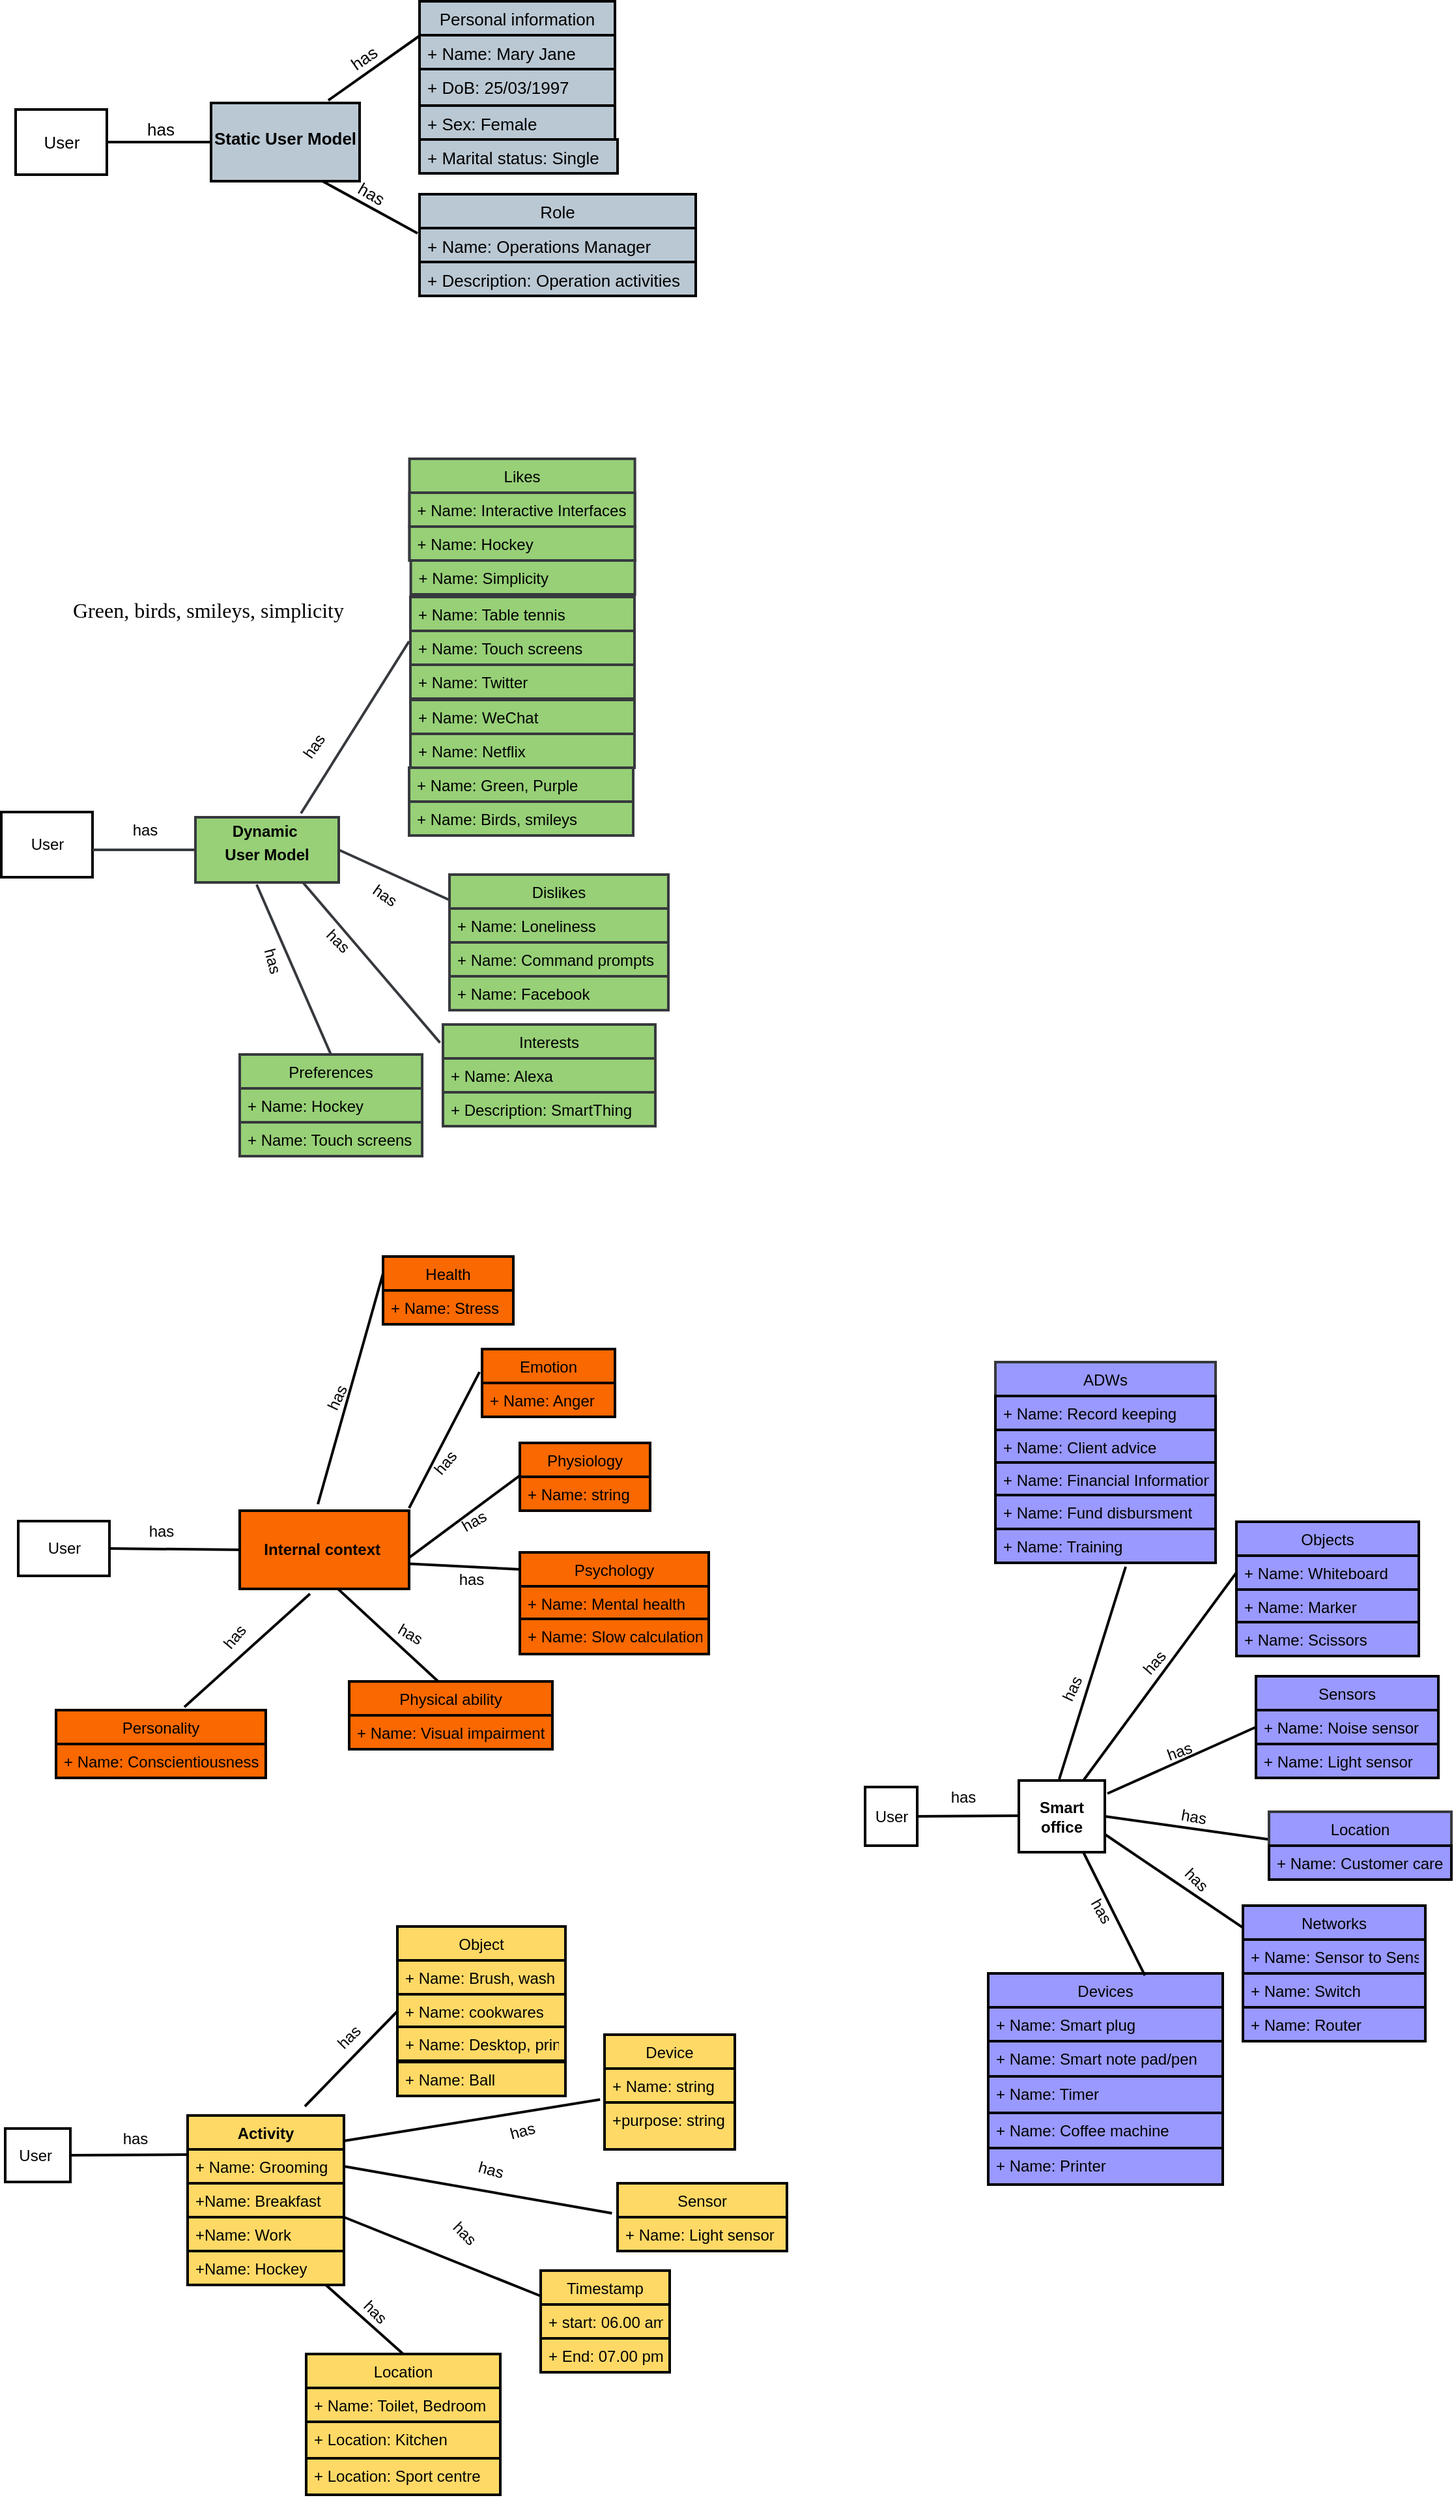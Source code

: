 <mxfile version="20.5.3" type="github">
  <diagram id="Bp2Dv1LTaWJT7jzbfcM8" name="Page-1">
    <mxGraphModel dx="1422" dy="1513" grid="1" gridSize="10" guides="1" tooltips="1" connect="1" arrows="1" fold="1" page="1" pageScale="1" pageWidth="827" pageHeight="1169" math="0" shadow="0">
      <root>
        <mxCell id="0" />
        <mxCell id="1" parent="0" />
        <mxCell id="ATSnxGeb57XHxsGHP6tk-2" value="Personal information" style="swimlane;fontStyle=0;childLayout=stackLayout;horizontal=1;startSize=26;fillColor=#BAC8D3;horizontalStack=0;resizeParent=1;resizeParentMax=0;resizeLast=0;collapsible=1;marginBottom=0;strokeColor=#000000;strokeWidth=2;fontSize=13;" vertex="1" parent="1">
          <mxGeometry x="-442" y="-181" width="150" height="106" as="geometry" />
        </mxCell>
        <mxCell id="ATSnxGeb57XHxsGHP6tk-3" value="+ Name: Mary Jane" style="text;strokeColor=#000000;fillColor=#bac8d3;align=left;verticalAlign=top;spacingLeft=4;spacingRight=4;overflow=hidden;rotatable=0;points=[[0,0.5],[1,0.5]];portConstraint=eastwest;strokeWidth=2;fontSize=13;" vertex="1" parent="ATSnxGeb57XHxsGHP6tk-2">
          <mxGeometry y="26" width="150" height="26" as="geometry" />
        </mxCell>
        <mxCell id="ATSnxGeb57XHxsGHP6tk-4" value="+ DoB: 25/03/1997" style="text;strokeColor=#000000;fillColor=#bac8d3;align=left;verticalAlign=top;spacingLeft=4;spacingRight=4;overflow=hidden;rotatable=0;points=[[0,0.5],[1,0.5]];portConstraint=eastwest;strokeWidth=2;fontSize=13;" vertex="1" parent="ATSnxGeb57XHxsGHP6tk-2">
          <mxGeometry y="52" width="150" height="28" as="geometry" />
        </mxCell>
        <mxCell id="ATSnxGeb57XHxsGHP6tk-5" value="+ Sex: Female" style="text;strokeColor=#000000;fillColor=#bac8d3;align=left;verticalAlign=top;spacingLeft=4;spacingRight=4;overflow=hidden;rotatable=0;points=[[0,0.5],[1,0.5]];portConstraint=eastwest;strokeWidth=2;fontSize=13;" vertex="1" parent="ATSnxGeb57XHxsGHP6tk-2">
          <mxGeometry y="80" width="150" height="26" as="geometry" />
        </mxCell>
        <mxCell id="ATSnxGeb57XHxsGHP6tk-6" value="Role" style="swimlane;fontStyle=0;childLayout=stackLayout;horizontal=1;startSize=26;fillColor=#bac8d3;horizontalStack=0;resizeParent=1;resizeParentMax=0;resizeLast=0;collapsible=1;marginBottom=0;strokeColor=#000000;strokeWidth=2;fontSize=13;" vertex="1" parent="1">
          <mxGeometry x="-442" y="-33" width="212" height="78" as="geometry" />
        </mxCell>
        <mxCell id="ATSnxGeb57XHxsGHP6tk-7" value="+ Name: Operations Manager" style="text;strokeColor=#000000;fillColor=#bac8d3;align=left;verticalAlign=top;spacingLeft=4;spacingRight=4;overflow=hidden;rotatable=0;points=[[0,0.5],[1,0.5]];portConstraint=eastwest;strokeWidth=2;fontSize=13;" vertex="1" parent="ATSnxGeb57XHxsGHP6tk-6">
          <mxGeometry y="26" width="212" height="26" as="geometry" />
        </mxCell>
        <mxCell id="ATSnxGeb57XHxsGHP6tk-8" value="+ Description: Operation activities" style="text;strokeColor=#000000;fillColor=#bac8d3;align=left;verticalAlign=top;spacingLeft=4;spacingRight=4;overflow=hidden;rotatable=0;points=[[0,0.5],[1,0.5]];portConstraint=eastwest;strokeWidth=2;fontSize=13;" vertex="1" parent="ATSnxGeb57XHxsGHP6tk-6">
          <mxGeometry y="52" width="212" height="26" as="geometry" />
        </mxCell>
        <mxCell id="ATSnxGeb57XHxsGHP6tk-9" value="" style="endArrow=none;html=1;rounded=0;fillColor=#bac8d3;strokeColor=#000000;strokeWidth=2;entryX=0;entryY=0.25;entryDx=0;entryDy=0;fontSize=13;" edge="1" parent="1" target="ATSnxGeb57XHxsGHP6tk-2">
          <mxGeometry width="50" height="50" relative="1" as="geometry">
            <mxPoint x="-512" y="-105" as="sourcePoint" />
            <mxPoint x="-282" y="-223" as="targetPoint" />
          </mxGeometry>
        </mxCell>
        <mxCell id="ATSnxGeb57XHxsGHP6tk-10" value="" style="endArrow=none;html=1;rounded=0;exitX=0.75;exitY=1;exitDx=0;exitDy=0;entryX=-0.007;entryY=0.154;entryDx=0;entryDy=0;entryPerimeter=0;fillColor=#bac8d3;strokeColor=#000000;strokeWidth=2;fontSize=13;" edge="1" parent="1" source="ATSnxGeb57XHxsGHP6tk-13" target="ATSnxGeb57XHxsGHP6tk-7">
          <mxGeometry width="50" height="50" relative="1" as="geometry">
            <mxPoint x="-397" y="-83" as="sourcePoint" />
            <mxPoint x="-282" y="-23" as="targetPoint" />
          </mxGeometry>
        </mxCell>
        <mxCell id="ATSnxGeb57XHxsGHP6tk-11" value="has" style="text;html=1;align=center;verticalAlign=middle;resizable=0;points=[];autosize=1;rotation=30;strokeWidth=0;strokeColor=none;fontSize=13;" vertex="1" parent="1">
          <mxGeometry x="-495" y="-44" width="31" height="20" as="geometry" />
        </mxCell>
        <mxCell id="ATSnxGeb57XHxsGHP6tk-12" value="User" style="html=1;strokeWidth=2;strokeColor=#000000;fontSize=13;" vertex="1" parent="1">
          <mxGeometry x="-752" y="-98" width="70" height="50" as="geometry" />
        </mxCell>
        <mxCell id="ATSnxGeb57XHxsGHP6tk-13" value="&lt;p style=&quot;margin: 4px 0px 0px; text-align: center; font-size: 13px;&quot;&gt;&lt;br style=&quot;font-size: 13px;&quot;&gt;&lt;b style=&quot;font-size: 13px;&quot;&gt;Static User Model&lt;/b&gt;&lt;/p&gt;" style="verticalAlign=top;align=left;overflow=fill;fontSize=13;fontFamily=Helvetica;html=1;strokeColor=#000000;strokeWidth=2;fillColor=#bac8d3;" vertex="1" parent="1">
          <mxGeometry x="-602" y="-103" width="114" height="60" as="geometry" />
        </mxCell>
        <mxCell id="ATSnxGeb57XHxsGHP6tk-14" value="" style="endArrow=none;html=1;rounded=0;strokeWidth=2;entryX=0;entryY=0.5;entryDx=0;entryDy=0;strokeColor=#000000;fontSize=13;" edge="1" parent="1" target="ATSnxGeb57XHxsGHP6tk-13">
          <mxGeometry width="50" height="50" relative="1" as="geometry">
            <mxPoint x="-682" y="-73" as="sourcePoint" />
            <mxPoint x="-532" y="-123" as="targetPoint" />
          </mxGeometry>
        </mxCell>
        <mxCell id="ATSnxGeb57XHxsGHP6tk-15" value="has" style="text;html=1;align=center;verticalAlign=middle;resizable=0;points=[];autosize=1;rotation=-35;strokeWidth=0;strokeColor=none;fontSize=13;" vertex="1" parent="1">
          <mxGeometry x="-501" y="-147" width="31" height="20" as="geometry" />
        </mxCell>
        <mxCell id="ATSnxGeb57XHxsGHP6tk-16" value="has" style="text;html=1;align=center;verticalAlign=middle;resizable=0;points=[];autosize=1;strokeColor=none;fillColor=none;fontSize=13;" vertex="1" parent="1">
          <mxGeometry x="-657" y="-93" width="31" height="20" as="geometry" />
        </mxCell>
        <mxCell id="ATSnxGeb57XHxsGHP6tk-17" value="+ Marital status: Single" style="text;strokeColor=#000000;fillColor=#bac8d3;align=left;verticalAlign=top;spacingLeft=4;spacingRight=4;overflow=hidden;rotatable=0;points=[[0,0.5],[1,0.5]];portConstraint=eastwest;strokeWidth=2;fontSize=13;" vertex="1" parent="1">
          <mxGeometry x="-442" y="-75" width="152" height="26" as="geometry" />
        </mxCell>
        <mxCell id="ATSnxGeb57XHxsGHP6tk-18" value="User" style="html=1;strokeWidth=2;" vertex="1" parent="1">
          <mxGeometry x="-763" y="441" width="70" height="50" as="geometry" />
        </mxCell>
        <mxCell id="ATSnxGeb57XHxsGHP6tk-19" value="&lt;p style=&quot;margin: 0px ; margin-top: 4px ; text-align: center&quot;&gt;&lt;b&gt;Dynamic&amp;nbsp;&lt;/b&gt;&lt;/p&gt;&lt;p style=&quot;margin: 0px ; margin-top: 4px ; text-align: center&quot;&gt;&lt;b&gt;User Model&lt;/b&gt;&lt;/p&gt;" style="verticalAlign=top;align=left;overflow=fill;fontSize=12;fontFamily=Helvetica;html=1;strokeColor=#36393d;strokeWidth=2;fillColor=#97D077;" vertex="1" parent="1">
          <mxGeometry x="-614" y="445" width="110" height="50" as="geometry" />
        </mxCell>
        <mxCell id="ATSnxGeb57XHxsGHP6tk-20" value="" style="endArrow=none;html=1;rounded=0;strokeWidth=2;entryX=0;entryY=0.5;entryDx=0;entryDy=0;fillColor=#cdeb8b;strokeColor=#36393d;" edge="1" parent="1" target="ATSnxGeb57XHxsGHP6tk-19">
          <mxGeometry width="50" height="50" relative="1" as="geometry">
            <mxPoint x="-693" y="470" as="sourcePoint" />
            <mxPoint x="-614" y="465" as="targetPoint" />
          </mxGeometry>
        </mxCell>
        <mxCell id="ATSnxGeb57XHxsGHP6tk-21" value="has" style="text;html=1;align=center;verticalAlign=middle;resizable=0;points=[];autosize=1;strokeColor=#FFFFFF;fillColor=#FFFFFF;strokeWidth=2;" vertex="1" parent="1">
          <mxGeometry x="-668" y="445" width="30" height="20" as="geometry" />
        </mxCell>
        <mxCell id="ATSnxGeb57XHxsGHP6tk-22" value="Likes" style="swimlane;fontStyle=0;childLayout=stackLayout;horizontal=1;startSize=26;fillColor=#97D077;horizontalStack=0;resizeParent=1;resizeParentMax=0;resizeLast=0;collapsible=1;marginBottom=0;strokeColor=#36393d;strokeWidth=2;" vertex="1" parent="1">
          <mxGeometry x="-449.71" y="170" width="173" height="78" as="geometry" />
        </mxCell>
        <mxCell id="ATSnxGeb57XHxsGHP6tk-23" value="+ Name: Interactive Interfaces" style="text;strokeColor=#36393d;fillColor=#97D077;align=left;verticalAlign=top;spacingLeft=4;spacingRight=4;overflow=hidden;rotatable=0;points=[[0,0.5],[1,0.5]];portConstraint=eastwest;strokeWidth=2;" vertex="1" parent="ATSnxGeb57XHxsGHP6tk-22">
          <mxGeometry y="26" width="173" height="26" as="geometry" />
        </mxCell>
        <mxCell id="ATSnxGeb57XHxsGHP6tk-24" value="+ Name: Hockey" style="text;strokeColor=#36393d;fillColor=#97D077;align=left;verticalAlign=top;spacingLeft=4;spacingRight=4;overflow=hidden;rotatable=0;points=[[0,0.5],[1,0.5]];portConstraint=eastwest;strokeWidth=2;" vertex="1" parent="ATSnxGeb57XHxsGHP6tk-22">
          <mxGeometry y="52" width="173" height="26" as="geometry" />
        </mxCell>
        <mxCell id="ATSnxGeb57XHxsGHP6tk-25" value="Dislikes" style="swimlane;fontStyle=0;childLayout=stackLayout;horizontal=1;startSize=26;fillColor=#97D077;horizontalStack=0;resizeParent=1;resizeParentMax=0;resizeLast=0;collapsible=1;marginBottom=0;strokeColor=#36393d;strokeWidth=2;" vertex="1" parent="1">
          <mxGeometry x="-419" y="489" width="168" height="78" as="geometry" />
        </mxCell>
        <mxCell id="ATSnxGeb57XHxsGHP6tk-26" value="+ Name: Loneliness" style="text;strokeColor=#36393d;fillColor=#97D077;align=left;verticalAlign=top;spacingLeft=4;spacingRight=4;overflow=hidden;rotatable=0;points=[[0,0.5],[1,0.5]];portConstraint=eastwest;strokeWidth=2;" vertex="1" parent="ATSnxGeb57XHxsGHP6tk-25">
          <mxGeometry y="26" width="168" height="26" as="geometry" />
        </mxCell>
        <mxCell id="ATSnxGeb57XHxsGHP6tk-27" value="+ Name: Command prompts" style="text;strokeColor=#36393d;fillColor=#97D077;align=left;verticalAlign=top;spacingLeft=4;spacingRight=4;overflow=hidden;rotatable=0;points=[[0,0.5],[1,0.5]];portConstraint=eastwest;strokeWidth=2;" vertex="1" parent="ATSnxGeb57XHxsGHP6tk-25">
          <mxGeometry y="52" width="168" height="26" as="geometry" />
        </mxCell>
        <mxCell id="ATSnxGeb57XHxsGHP6tk-28" value="Preferences" style="swimlane;fontStyle=0;childLayout=stackLayout;horizontal=1;startSize=26;fillColor=#97D077;horizontalStack=0;resizeParent=1;resizeParentMax=0;resizeLast=0;collapsible=1;marginBottom=0;strokeColor=#36393d;strokeWidth=2;" vertex="1" parent="1">
          <mxGeometry x="-580" y="627" width="140" height="78" as="geometry" />
        </mxCell>
        <mxCell id="ATSnxGeb57XHxsGHP6tk-29" value="+ Name: Hockey" style="text;strokeColor=#36393d;fillColor=#97D077;align=left;verticalAlign=top;spacingLeft=4;spacingRight=4;overflow=hidden;rotatable=0;points=[[0,0.5],[1,0.5]];portConstraint=eastwest;strokeWidth=2;" vertex="1" parent="ATSnxGeb57XHxsGHP6tk-28">
          <mxGeometry y="26" width="140" height="26" as="geometry" />
        </mxCell>
        <mxCell id="ATSnxGeb57XHxsGHP6tk-30" value="+ Name: Touch screens" style="text;strokeColor=#36393d;fillColor=#97D077;align=left;verticalAlign=top;spacingLeft=4;spacingRight=4;overflow=hidden;rotatable=0;points=[[0,0.5],[1,0.5]];portConstraint=eastwest;strokeWidth=2;" vertex="1" parent="ATSnxGeb57XHxsGHP6tk-28">
          <mxGeometry y="52" width="140" height="26" as="geometry" />
        </mxCell>
        <mxCell id="ATSnxGeb57XHxsGHP6tk-31" value="Interests" style="swimlane;fontStyle=0;childLayout=stackLayout;horizontal=1;startSize=26;fillColor=#97D077;horizontalStack=0;resizeParent=1;resizeParentMax=0;resizeLast=0;collapsible=1;marginBottom=0;strokeColor=#36393d;strokeWidth=2;" vertex="1" parent="1">
          <mxGeometry x="-424" y="604" width="163" height="78" as="geometry" />
        </mxCell>
        <mxCell id="ATSnxGeb57XHxsGHP6tk-32" value="+ Name: Alexa" style="text;strokeColor=#36393d;fillColor=#97D077;align=left;verticalAlign=top;spacingLeft=4;spacingRight=4;overflow=hidden;rotatable=0;points=[[0,0.5],[1,0.5]];portConstraint=eastwest;strokeWidth=2;" vertex="1" parent="ATSnxGeb57XHxsGHP6tk-31">
          <mxGeometry y="26" width="163" height="26" as="geometry" />
        </mxCell>
        <mxCell id="ATSnxGeb57XHxsGHP6tk-33" value="+ Description: SmartThing" style="text;strokeColor=#36393d;fillColor=#97D077;align=left;verticalAlign=top;spacingLeft=4;spacingRight=4;overflow=hidden;rotatable=0;points=[[0,0.5],[1,0.5]];portConstraint=eastwest;strokeWidth=2;" vertex="1" parent="ATSnxGeb57XHxsGHP6tk-31">
          <mxGeometry y="52" width="163" height="26" as="geometry" />
        </mxCell>
        <mxCell id="ATSnxGeb57XHxsGHP6tk-34" value="" style="endArrow=none;html=1;rounded=0;strokeWidth=2;fillColor=#cdeb8b;strokeColor=#36393d;" edge="1" parent="1">
          <mxGeometry width="50" height="50" relative="1" as="geometry">
            <mxPoint x="-533" y="442" as="sourcePoint" />
            <mxPoint x="-450" y="310" as="targetPoint" />
          </mxGeometry>
        </mxCell>
        <mxCell id="ATSnxGeb57XHxsGHP6tk-35" value="" style="endArrow=none;html=1;rounded=0;strokeWidth=2;exitX=1;exitY=0.5;exitDx=0;exitDy=0;entryX=0;entryY=0.25;entryDx=0;entryDy=0;fillColor=#cdeb8b;strokeColor=#36393d;" edge="1" parent="1" source="ATSnxGeb57XHxsGHP6tk-19" target="ATSnxGeb57XHxsGHP6tk-25">
          <mxGeometry width="50" height="50" relative="1" as="geometry">
            <mxPoint x="-563" y="585" as="sourcePoint" />
            <mxPoint x="-433" y="505" as="targetPoint" />
          </mxGeometry>
        </mxCell>
        <mxCell id="ATSnxGeb57XHxsGHP6tk-36" value="" style="endArrow=none;html=1;rounded=0;strokeWidth=2;entryX=0.427;entryY=1.033;entryDx=0;entryDy=0;entryPerimeter=0;fillColor=#cdeb8b;strokeColor=#36393d;exitX=0.5;exitY=0;exitDx=0;exitDy=0;" edge="1" parent="1" source="ATSnxGeb57XHxsGHP6tk-28" target="ATSnxGeb57XHxsGHP6tk-19">
          <mxGeometry width="50" height="50" relative="1" as="geometry">
            <mxPoint x="-566" y="625" as="sourcePoint" />
            <mxPoint x="-583" y="553" as="targetPoint" />
          </mxGeometry>
        </mxCell>
        <mxCell id="ATSnxGeb57XHxsGHP6tk-37" value="" style="endArrow=none;html=1;rounded=0;strokeWidth=2;exitX=0.75;exitY=1;exitDx=0;exitDy=0;entryX=-0.014;entryY=0.179;entryDx=0;entryDy=0;entryPerimeter=0;fillColor=#cdeb8b;strokeColor=#36393d;" edge="1" parent="1" source="ATSnxGeb57XHxsGHP6tk-19" target="ATSnxGeb57XHxsGHP6tk-31">
          <mxGeometry width="50" height="50" relative="1" as="geometry">
            <mxPoint x="-533" y="585" as="sourcePoint" />
            <mxPoint x="-483" y="535" as="targetPoint" />
          </mxGeometry>
        </mxCell>
        <mxCell id="ATSnxGeb57XHxsGHP6tk-38" value="has" style="text;html=1;align=center;verticalAlign=middle;resizable=0;points=[];autosize=1;strokeColor=#FFFFFF;fillColor=#FFFFFF;rotation=-55;strokeWidth=0;" vertex="1" parent="1">
          <mxGeometry x="-538" y="381" width="30" height="20" as="geometry" />
        </mxCell>
        <mxCell id="ATSnxGeb57XHxsGHP6tk-39" value="has" style="text;html=1;align=center;verticalAlign=middle;resizable=0;points=[];autosize=1;strokeColor=#FFFFFF;fillColor=#FFFFFF;rotation=35;strokeWidth=0;" vertex="1" parent="1">
          <mxGeometry x="-484" y="495" width="30" height="20" as="geometry" />
        </mxCell>
        <mxCell id="ATSnxGeb57XHxsGHP6tk-40" value="has" style="text;html=1;align=center;verticalAlign=middle;resizable=0;points=[];autosize=1;rotation=45;" vertex="1" parent="1">
          <mxGeometry x="-519.76" y="530" width="30" height="20" as="geometry" />
        </mxCell>
        <mxCell id="ATSnxGeb57XHxsGHP6tk-41" value="has" style="text;html=1;align=center;verticalAlign=middle;resizable=0;points=[];autosize=1;rotation=75;" vertex="1" parent="1">
          <mxGeometry x="-570" y="545" width="30" height="20" as="geometry" />
        </mxCell>
        <mxCell id="ATSnxGeb57XHxsGHP6tk-42" value="+ Name: Table tennis" style="text;strokeColor=#36393d;fillColor=#97D077;align=left;verticalAlign=top;spacingLeft=4;spacingRight=4;overflow=hidden;rotatable=0;points=[[0,0.5],[1,0.5]];portConstraint=eastwest;strokeWidth=2;" vertex="1" parent="1">
          <mxGeometry x="-449" y="276" width="172" height="26" as="geometry" />
        </mxCell>
        <mxCell id="ATSnxGeb57XHxsGHP6tk-43" value="+ Name: Touch screens" style="text;strokeColor=#36393d;fillColor=#97D077;align=left;verticalAlign=top;spacingLeft=4;spacingRight=4;overflow=hidden;rotatable=0;points=[[0,0.5],[1,0.5]];portConstraint=eastwest;strokeWidth=2;" vertex="1" parent="1">
          <mxGeometry x="-449" y="302" width="172" height="26" as="geometry" />
        </mxCell>
        <mxCell id="ATSnxGeb57XHxsGHP6tk-45" value="+ Name: Twitter" style="text;strokeColor=#36393d;fillColor=#97D077;align=left;verticalAlign=top;spacingLeft=4;spacingRight=4;overflow=hidden;rotatable=0;points=[[0,0.5],[1,0.5]];portConstraint=eastwest;strokeWidth=2;" vertex="1" parent="1">
          <mxGeometry x="-449" y="328" width="172" height="26" as="geometry" />
        </mxCell>
        <mxCell id="ATSnxGeb57XHxsGHP6tk-46" value="+ Name: WeChat" style="text;strokeColor=#36393d;fillColor=#97D077;align=left;verticalAlign=top;spacingLeft=4;spacingRight=4;overflow=hidden;rotatable=0;points=[[0,0.5],[1,0.5]];portConstraint=eastwest;strokeWidth=2;" vertex="1" parent="1">
          <mxGeometry x="-449" y="355" width="172" height="26" as="geometry" />
        </mxCell>
        <mxCell id="ATSnxGeb57XHxsGHP6tk-47" value="+ Name: Netflix" style="text;strokeColor=#36393d;fillColor=#97D077;align=left;verticalAlign=top;spacingLeft=4;spacingRight=4;overflow=hidden;rotatable=0;points=[[0,0.5],[1,0.5]];portConstraint=eastwest;strokeWidth=2;" vertex="1" parent="1">
          <mxGeometry x="-449" y="381" width="172" height="26" as="geometry" />
        </mxCell>
        <mxCell id="ATSnxGeb57XHxsGHP6tk-48" value="+ Name: Facebook" style="text;strokeColor=#36393d;fillColor=#97D077;align=left;verticalAlign=top;spacingLeft=4;spacingRight=4;overflow=hidden;rotatable=0;points=[[0,0.5],[1,0.5]];portConstraint=eastwest;strokeWidth=2;" vertex="1" parent="1">
          <mxGeometry x="-419" y="567" width="168" height="26" as="geometry" />
        </mxCell>
        <mxCell id="ATSnxGeb57XHxsGHP6tk-49" value="User" style="html=1;fontSize=12;strokeWidth=2;" vertex="1" parent="1">
          <mxGeometry x="-750" y="985" width="70" height="42" as="geometry" />
        </mxCell>
        <mxCell id="ATSnxGeb57XHxsGHP6tk-50" value="Psychology" style="swimlane;fontStyle=0;align=center;verticalAlign=top;childLayout=stackLayout;horizontal=1;startSize=26;horizontalStack=0;resizeParent=1;resizeParentMax=0;resizeLast=0;collapsible=1;marginBottom=0;fillColor=#fa6800;strokeColor=#000000;strokeWidth=2;fontColor=#000000;fontSize=12;" vertex="1" parent="1">
          <mxGeometry x="-365" y="1009" width="145" height="52" as="geometry" />
        </mxCell>
        <mxCell id="ATSnxGeb57XHxsGHP6tk-51" value="+ Name: Mental health" style="text;strokeColor=#000000;fillColor=#fa6800;align=left;verticalAlign=top;spacingLeft=4;spacingRight=4;overflow=hidden;rotatable=0;points=[[0,0.5],[1,0.5]];portConstraint=eastwest;strokeWidth=2;fontColor=#000000;fontSize=12;" vertex="1" parent="ATSnxGeb57XHxsGHP6tk-50">
          <mxGeometry y="26" width="145" height="26" as="geometry" />
        </mxCell>
        <mxCell id="ATSnxGeb57XHxsGHP6tk-53" value="Health" style="swimlane;fontStyle=0;align=center;verticalAlign=top;childLayout=stackLayout;horizontal=1;startSize=26;horizontalStack=0;resizeParent=1;resizeParentMax=0;resizeLast=0;collapsible=1;marginBottom=0;fillColor=#fa6800;strokeColor=#000000;strokeWidth=2;fontColor=#000000;fontSize=12;" vertex="1" parent="1">
          <mxGeometry x="-470" y="782" width="100" height="52" as="geometry" />
        </mxCell>
        <mxCell id="ATSnxGeb57XHxsGHP6tk-54" value="+ Name: Stress" style="text;strokeColor=#000000;fillColor=#fa6800;align=left;verticalAlign=top;spacingLeft=4;spacingRight=4;overflow=hidden;rotatable=0;points=[[0,0.5],[1,0.5]];portConstraint=eastwest;strokeWidth=2;fontColor=#000000;fontSize=12;" vertex="1" parent="ATSnxGeb57XHxsGHP6tk-53">
          <mxGeometry y="26" width="100" height="26" as="geometry" />
        </mxCell>
        <mxCell id="ATSnxGeb57XHxsGHP6tk-56" value="Emotion" style="swimlane;fontStyle=0;align=center;verticalAlign=top;childLayout=stackLayout;horizontal=1;startSize=26;horizontalStack=0;resizeParent=1;resizeParentMax=0;resizeLast=0;collapsible=1;marginBottom=0;fillColor=#FA6800;strokeColor=#000000;strokeWidth=2;fontColor=#000000;fontSize=12;" vertex="1" parent="1">
          <mxGeometry x="-394" y="853" width="102" height="52" as="geometry" />
        </mxCell>
        <mxCell id="ATSnxGeb57XHxsGHP6tk-57" value="+ Name: Anger" style="text;strokeColor=#000000;fillColor=#fa6800;align=left;verticalAlign=top;spacingLeft=4;spacingRight=4;overflow=hidden;rotatable=0;points=[[0,0.5],[1,0.5]];portConstraint=eastwest;strokeWidth=2;fontColor=#000000;fontSize=12;" vertex="1" parent="ATSnxGeb57XHxsGHP6tk-56">
          <mxGeometry y="26" width="102" height="26" as="geometry" />
        </mxCell>
        <mxCell id="ATSnxGeb57XHxsGHP6tk-59" value="Physiology" style="swimlane;fontStyle=0;align=center;verticalAlign=top;childLayout=stackLayout;horizontal=1;startSize=26;horizontalStack=0;resizeParent=1;resizeParentMax=0;resizeLast=0;collapsible=1;marginBottom=0;fillColor=#fa6800;strokeColor=#000000;strokeWidth=2;fontColor=#000000;fontSize=12;" vertex="1" parent="1">
          <mxGeometry x="-365" y="925" width="100" height="52" as="geometry" />
        </mxCell>
        <mxCell id="ATSnxGeb57XHxsGHP6tk-60" value="+ Name: string" style="text;strokeColor=#000000;fillColor=#fa6800;align=left;verticalAlign=top;spacingLeft=4;spacingRight=4;overflow=hidden;rotatable=0;points=[[0,0.5],[1,0.5]];portConstraint=eastwest;strokeWidth=2;fontColor=#000000;fontSize=12;" vertex="1" parent="ATSnxGeb57XHxsGHP6tk-59">
          <mxGeometry y="26" width="100" height="26" as="geometry" />
        </mxCell>
        <mxCell id="ATSnxGeb57XHxsGHP6tk-62" value="" style="endArrow=none;html=1;rounded=0;entryX=0;entryY=0.25;entryDx=0;entryDy=0;fontSize=12;strokeWidth=2;" edge="1" parent="1" target="ATSnxGeb57XHxsGHP6tk-53">
          <mxGeometry width="50" height="50" relative="1" as="geometry">
            <mxPoint x="-520" y="972" as="sourcePoint" />
            <mxPoint x="-460" y="802" as="targetPoint" />
          </mxGeometry>
        </mxCell>
        <mxCell id="ATSnxGeb57XHxsGHP6tk-63" value="" style="endArrow=none;html=1;rounded=0;exitX=1;exitY=0.25;exitDx=0;exitDy=0;entryX=-0.019;entryY=0.337;entryDx=0;entryDy=0;entryPerimeter=0;fontSize=12;strokeWidth=2;" edge="1" parent="1" target="ATSnxGeb57XHxsGHP6tk-56">
          <mxGeometry width="50" height="50" relative="1" as="geometry">
            <mxPoint x="-450" y="975" as="sourcePoint" />
            <mxPoint x="-350" y="932" as="targetPoint" />
          </mxGeometry>
        </mxCell>
        <mxCell id="ATSnxGeb57XHxsGHP6tk-64" value="" style="endArrow=none;html=1;rounded=0;exitX=1;exitY=0.962;exitDx=0;exitDy=0;entryX=0;entryY=-0.038;entryDx=0;entryDy=0;entryPerimeter=0;exitPerimeter=0;fontSize=12;strokeWidth=2;" edge="1" parent="1" target="ATSnxGeb57XHxsGHP6tk-60">
          <mxGeometry width="50" height="50" relative="1" as="geometry">
            <mxPoint x="-450" y="1013.012" as="sourcePoint" />
            <mxPoint x="-370" y="1032" as="targetPoint" />
          </mxGeometry>
        </mxCell>
        <mxCell id="ATSnxGeb57XHxsGHP6tk-65" value="" style="endArrow=none;html=1;rounded=0;entryX=0;entryY=0.25;entryDx=0;entryDy=0;exitX=0.757;exitY=1.077;exitDx=0;exitDy=0;exitPerimeter=0;fontSize=12;strokeWidth=2;" edge="1" parent="1" target="ATSnxGeb57XHxsGHP6tk-50">
          <mxGeometry width="50" height="50" relative="1" as="geometry">
            <mxPoint x="-484.02" y="1016.002" as="sourcePoint" />
            <mxPoint x="-500" y="1082" as="targetPoint" />
          </mxGeometry>
        </mxCell>
        <mxCell id="ATSnxGeb57XHxsGHP6tk-66" value="" style="endArrow=none;html=1;rounded=0;exitX=1;exitY=0.5;exitDx=0;exitDy=0;entryX=0;entryY=0.5;entryDx=0;entryDy=0;fontSize=12;strokeWidth=2;" edge="1" parent="1" source="ATSnxGeb57XHxsGHP6tk-49" target="ATSnxGeb57XHxsGHP6tk-77">
          <mxGeometry width="50" height="50" relative="1" as="geometry">
            <mxPoint x="-660" y="1032" as="sourcePoint" />
            <mxPoint x="-590" y="1007.994" as="targetPoint" />
          </mxGeometry>
        </mxCell>
        <mxCell id="ATSnxGeb57XHxsGHP6tk-67" value="has" style="text;html=1;strokeColor=none;fillColor=none;align=center;verticalAlign=middle;whiteSpace=wrap;rounded=0;fontSize=12;strokeWidth=2;" vertex="1" parent="1">
          <mxGeometry x="-670" y="978" width="60" height="30" as="geometry" />
        </mxCell>
        <mxCell id="ATSnxGeb57XHxsGHP6tk-68" value="has" style="text;html=1;strokeColor=none;fillColor=none;align=center;verticalAlign=middle;whiteSpace=wrap;rounded=0;rotation=-65;fontSize=12;strokeWidth=2;" vertex="1" parent="1">
          <mxGeometry x="-534.76" y="875" width="60" height="30" as="geometry" />
        </mxCell>
        <mxCell id="ATSnxGeb57XHxsGHP6tk-69" value="has" style="text;html=1;strokeColor=none;fillColor=none;align=center;verticalAlign=middle;whiteSpace=wrap;rounded=0;rotation=-50;fontSize=12;strokeWidth=2;" vertex="1" parent="1">
          <mxGeometry x="-451.73" y="925" width="60" height="30" as="geometry" />
        </mxCell>
        <mxCell id="ATSnxGeb57XHxsGHP6tk-70" value="has" style="text;html=1;strokeColor=none;fillColor=none;align=center;verticalAlign=middle;whiteSpace=wrap;rounded=0;rotation=-30;fontSize=12;strokeWidth=2;" vertex="1" parent="1">
          <mxGeometry x="-429.56" y="970" width="60" height="30" as="geometry" />
        </mxCell>
        <mxCell id="ATSnxGeb57XHxsGHP6tk-71" value="has" style="text;html=1;strokeColor=none;fillColor=none;align=center;verticalAlign=middle;whiteSpace=wrap;rounded=0;rotation=0;fontSize=12;strokeWidth=2;" vertex="1" parent="1">
          <mxGeometry x="-432" y="1015" width="60" height="30" as="geometry" />
        </mxCell>
        <mxCell id="ATSnxGeb57XHxsGHP6tk-72" value="Physical ability" style="swimlane;fontStyle=0;align=center;verticalAlign=top;childLayout=stackLayout;horizontal=1;startSize=26;horizontalStack=0;resizeParent=1;resizeParentMax=0;resizeLast=0;collapsible=1;marginBottom=0;fillColor=#FA6800;strokeColor=#000000;strokeWidth=2;fontColor=#000000;fontSize=12;" vertex="1" parent="1">
          <mxGeometry x="-496" y="1108" width="156" height="52" as="geometry" />
        </mxCell>
        <mxCell id="ATSnxGeb57XHxsGHP6tk-73" value="+ Name: Visual impairment" style="text;strokeColor=#000000;fillColor=#FA6800;align=left;verticalAlign=top;spacingLeft=4;spacingRight=4;overflow=hidden;rotatable=0;points=[[0,0.5],[1,0.5]];portConstraint=eastwest;strokeWidth=2;fontColor=#000000;fontSize=12;" vertex="1" parent="ATSnxGeb57XHxsGHP6tk-72">
          <mxGeometry y="26" width="156" height="26" as="geometry" />
        </mxCell>
        <mxCell id="ATSnxGeb57XHxsGHP6tk-75" value="" style="endArrow=none;html=1;rounded=0;entryX=0.438;entryY=0;entryDx=0;entryDy=0;entryPerimeter=0;startArrow=none;exitX=0.538;exitY=0.917;exitDx=0;exitDy=0;exitPerimeter=0;fontSize=12;strokeWidth=2;" edge="1" parent="1" source="ATSnxGeb57XHxsGHP6tk-77" target="ATSnxGeb57XHxsGHP6tk-72">
          <mxGeometry width="50" height="50" relative="1" as="geometry">
            <mxPoint x="-510" y="1042" as="sourcePoint" />
            <mxPoint x="-520" y="1052" as="targetPoint" />
          </mxGeometry>
        </mxCell>
        <mxCell id="ATSnxGeb57XHxsGHP6tk-76" value="has" style="text;html=1;strokeColor=none;fillColor=none;align=center;verticalAlign=middle;whiteSpace=wrap;rounded=0;rotation=30;fontSize=12;strokeWidth=2;" vertex="1" parent="1">
          <mxGeometry x="-479" y="1057" width="60" height="30" as="geometry" />
        </mxCell>
        <mxCell id="ATSnxGeb57XHxsGHP6tk-77" value="&lt;b style=&quot;font-size: 12px;&quot;&gt;Internal context&amp;nbsp;&lt;/b&gt;" style="rounded=0;whiteSpace=wrap;html=1;strokeColor=#000000;strokeWidth=2;fillColor=#FA6800;fontSize=12;" vertex="1" parent="1">
          <mxGeometry x="-580" y="977" width="130" height="60" as="geometry" />
        </mxCell>
        <mxCell id="ATSnxGeb57XHxsGHP6tk-78" value="Personality" style="swimlane;fontStyle=0;align=center;verticalAlign=top;childLayout=stackLayout;horizontal=1;startSize=26;horizontalStack=0;resizeParent=1;resizeParentMax=0;resizeLast=0;collapsible=1;marginBottom=0;fillColor=#FA6800;strokeColor=#000000;strokeWidth=2;fontColor=#000000;fontSize=12;" vertex="1" parent="1">
          <mxGeometry x="-721" y="1130" width="161" height="52" as="geometry" />
        </mxCell>
        <mxCell id="ATSnxGeb57XHxsGHP6tk-79" value="+ Name: Conscientiousness" style="text;strokeColor=#000000;fillColor=#fa6800;align=left;verticalAlign=top;spacingLeft=4;spacingRight=4;overflow=hidden;rotatable=0;points=[[0,0.5],[1,0.5]];portConstraint=eastwest;strokeWidth=2;fontColor=#000000;fontSize=12;" vertex="1" parent="ATSnxGeb57XHxsGHP6tk-78">
          <mxGeometry y="26" width="161" height="26" as="geometry" />
        </mxCell>
        <mxCell id="ATSnxGeb57XHxsGHP6tk-81" value="+ Name: Slow calculations" style="text;strokeColor=#000000;fillColor=#fa6800;align=left;verticalAlign=top;spacingLeft=4;spacingRight=4;overflow=hidden;rotatable=0;points=[[0,0.5],[1,0.5]];portConstraint=eastwest;strokeWidth=2;fontColor=#000000;fontSize=12;" vertex="1" parent="1">
          <mxGeometry x="-365" y="1060" width="145" height="27" as="geometry" />
        </mxCell>
        <mxCell id="ATSnxGeb57XHxsGHP6tk-83" value="" style="endArrow=none;html=1;rounded=0;exitX=0.612;exitY=-0.046;exitDx=0;exitDy=0;exitPerimeter=0;entryX=0.415;entryY=1.063;entryDx=0;entryDy=0;entryPerimeter=0;strokeWidth=2;fontSize=12;" edge="1" parent="1" source="ATSnxGeb57XHxsGHP6tk-78" target="ATSnxGeb57XHxsGHP6tk-77">
          <mxGeometry width="50" height="50" relative="1" as="geometry">
            <mxPoint x="-680" y="1080" as="sourcePoint" />
            <mxPoint x="-630" y="1030" as="targetPoint" />
          </mxGeometry>
        </mxCell>
        <mxCell id="ATSnxGeb57XHxsGHP6tk-84" value="has" style="text;html=1;strokeColor=none;fillColor=none;align=center;verticalAlign=middle;whiteSpace=wrap;rounded=0;rotation=-50;fontSize=12;strokeWidth=2;" vertex="1" parent="1">
          <mxGeometry x="-614" y="1058.5" width="60" height="30" as="geometry" />
        </mxCell>
        <mxCell id="ATSnxGeb57XHxsGHP6tk-85" value="User&amp;nbsp;" style="rounded=0;whiteSpace=wrap;html=1;fontSize=12;strokeColor=#000000;strokeWidth=2;fillColor=#FFFFFF;" vertex="1" parent="1">
          <mxGeometry x="-760" y="1451" width="50" height="41" as="geometry" />
        </mxCell>
        <mxCell id="ATSnxGeb57XHxsGHP6tk-86" value="Object" style="swimlane;fontStyle=0;align=center;verticalAlign=top;childLayout=stackLayout;horizontal=1;startSize=26;horizontalStack=0;resizeParent=1;resizeParentMax=0;resizeLast=0;collapsible=1;marginBottom=0;fontSize=12;strokeColor=#000000;strokeWidth=2;fillColor=#FFD966;fontColor=#000000;" vertex="1" parent="1">
          <mxGeometry x="-459" y="1296" width="129" height="52" as="geometry" />
        </mxCell>
        <mxCell id="ATSnxGeb57XHxsGHP6tk-87" value="+ Name: Brush, wash" style="text;strokeColor=#000000;fillColor=#FFD966;align=left;verticalAlign=top;spacingLeft=4;spacingRight=4;overflow=hidden;rotatable=0;points=[[0,0.5],[1,0.5]];portConstraint=eastwest;fontSize=12;fontStyle=0;fontColor=#000000;strokeWidth=2;" vertex="1" parent="ATSnxGeb57XHxsGHP6tk-86">
          <mxGeometry y="26" width="129" height="26" as="geometry" />
        </mxCell>
        <mxCell id="ATSnxGeb57XHxsGHP6tk-89" value="Sensor" style="swimlane;fontStyle=0;align=center;verticalAlign=top;childLayout=stackLayout;horizontal=1;startSize=26;horizontalStack=0;resizeParent=1;resizeParentMax=0;resizeLast=0;collapsible=1;marginBottom=0;fontSize=12;strokeColor=#000000;strokeWidth=2;fillColor=#FFD966;fontColor=#000000;" vertex="1" parent="1">
          <mxGeometry x="-290" y="1493" width="130" height="52" as="geometry" />
        </mxCell>
        <mxCell id="ATSnxGeb57XHxsGHP6tk-90" value="+ Name: Light sensor" style="text;strokeColor=#000000;fillColor=#FFD966;align=left;verticalAlign=top;spacingLeft=4;spacingRight=4;overflow=hidden;rotatable=0;points=[[0,0.5],[1,0.5]];portConstraint=eastwest;fontSize=12;fontStyle=0;fontColor=#000000;strokeWidth=2;" vertex="1" parent="ATSnxGeb57XHxsGHP6tk-89">
          <mxGeometry y="26" width="130" height="26" as="geometry" />
        </mxCell>
        <mxCell id="ATSnxGeb57XHxsGHP6tk-92" value="Device" style="swimlane;fontStyle=0;align=center;verticalAlign=top;childLayout=stackLayout;horizontal=1;startSize=26;horizontalStack=0;resizeParent=1;resizeParentMax=0;resizeLast=0;collapsible=1;marginBottom=0;fontSize=12;strokeColor=#000000;strokeWidth=2;fillColor=#FFD966;fontColor=#000000;" vertex="1" parent="1">
          <mxGeometry x="-300" y="1379" width="100" height="88" as="geometry" />
        </mxCell>
        <mxCell id="ATSnxGeb57XHxsGHP6tk-93" value="+ Name: string" style="text;strokeColor=#000000;fillColor=#FFD966;align=left;verticalAlign=top;spacingLeft=4;spacingRight=4;overflow=hidden;rotatable=0;points=[[0,0.5],[1,0.5]];portConstraint=eastwest;fontSize=12;fontStyle=0;fontColor=#000000;strokeWidth=2;" vertex="1" parent="ATSnxGeb57XHxsGHP6tk-92">
          <mxGeometry y="26" width="100" height="26" as="geometry" />
        </mxCell>
        <mxCell id="ATSnxGeb57XHxsGHP6tk-94" value="+purpose: string" style="text;strokeColor=#000000;fillColor=#FFD966;align=left;verticalAlign=top;spacingLeft=4;spacingRight=4;overflow=hidden;rotatable=0;points=[[0,0.5],[1,0.5]];portConstraint=eastwest;fontSize=12;fontStyle=0;fontColor=#000000;strokeWidth=2;" vertex="1" parent="ATSnxGeb57XHxsGHP6tk-92">
          <mxGeometry y="52" width="100" height="36" as="geometry" />
        </mxCell>
        <mxCell id="ATSnxGeb57XHxsGHP6tk-95" value="Timestamp" style="swimlane;fontStyle=0;align=center;verticalAlign=top;childLayout=stackLayout;horizontal=1;startSize=26;horizontalStack=0;resizeParent=1;resizeParentMax=0;resizeLast=0;collapsible=1;marginBottom=0;fontSize=12;strokeColor=#000000;strokeWidth=2;fillColor=#FFD966;fontColor=#000000;" vertex="1" parent="1">
          <mxGeometry x="-349" y="1560" width="99" height="78" as="geometry" />
        </mxCell>
        <mxCell id="ATSnxGeb57XHxsGHP6tk-96" value="+ start: 06.00 am" style="text;strokeColor=#000000;fillColor=#FFD966;align=left;verticalAlign=top;spacingLeft=4;spacingRight=4;overflow=hidden;rotatable=0;points=[[0,0.5],[1,0.5]];portConstraint=eastwest;fontSize=12;fontStyle=0;fontColor=#000000;strokeWidth=2;" vertex="1" parent="ATSnxGeb57XHxsGHP6tk-95">
          <mxGeometry y="26" width="99" height="26" as="geometry" />
        </mxCell>
        <mxCell id="ATSnxGeb57XHxsGHP6tk-97" value="+ End: 07.00 pm" style="text;strokeColor=#000000;fillColor=#FFD966;align=left;verticalAlign=top;spacingLeft=4;spacingRight=4;overflow=hidden;rotatable=0;points=[[0,0.5],[1,0.5]];portConstraint=eastwest;fontSize=12;fontStyle=0;fontColor=#000000;strokeWidth=2;" vertex="1" parent="ATSnxGeb57XHxsGHP6tk-95">
          <mxGeometry y="52" width="99" height="26" as="geometry" />
        </mxCell>
        <mxCell id="ATSnxGeb57XHxsGHP6tk-98" value="Activity" style="swimlane;fontStyle=1;align=center;verticalAlign=top;childLayout=stackLayout;horizontal=1;startSize=26;horizontalStack=0;resizeParent=1;resizeParentMax=0;resizeLast=0;collapsible=1;marginBottom=0;fontSize=12;strokeColor=#000000;strokeWidth=2;fillColor=#FFD966;fontColor=#000000;" vertex="1" parent="1">
          <mxGeometry x="-620" y="1441" width="120" height="78" as="geometry" />
        </mxCell>
        <mxCell id="ATSnxGeb57XHxsGHP6tk-99" value="+ Name: Grooming" style="text;strokeColor=#000000;fillColor=#FFD966;align=left;verticalAlign=top;spacingLeft=4;spacingRight=4;overflow=hidden;rotatable=0;points=[[0,0.5],[1,0.5]];portConstraint=eastwest;fontSize=12;fontStyle=0;fontColor=#000000;strokeWidth=2;" vertex="1" parent="ATSnxGeb57XHxsGHP6tk-98">
          <mxGeometry y="26" width="120" height="26" as="geometry" />
        </mxCell>
        <mxCell id="ATSnxGeb57XHxsGHP6tk-100" value="+Name: Breakfast" style="text;strokeColor=#000000;fillColor=#FFD966;align=left;verticalAlign=top;spacingLeft=4;spacingRight=4;overflow=hidden;rotatable=0;points=[[0,0.5],[1,0.5]];portConstraint=eastwest;fontSize=12;fontStyle=0;fontColor=#000000;strokeWidth=2;" vertex="1" parent="ATSnxGeb57XHxsGHP6tk-98">
          <mxGeometry y="52" width="120" height="26" as="geometry" />
        </mxCell>
        <mxCell id="ATSnxGeb57XHxsGHP6tk-101" value="Location" style="swimlane;fontStyle=0;align=center;verticalAlign=top;childLayout=stackLayout;horizontal=1;startSize=26;horizontalStack=0;resizeParent=1;resizeParentMax=0;resizeLast=0;collapsible=1;marginBottom=0;fontSize=12;strokeColor=#000000;strokeWidth=2;fillColor=#FFD966;fontColor=#000000;" vertex="1" parent="1">
          <mxGeometry x="-529" y="1624" width="149" height="80" as="geometry" />
        </mxCell>
        <mxCell id="ATSnxGeb57XHxsGHP6tk-102" value="+ Name: Toilet, Bedroom" style="text;strokeColor=#000000;fillColor=#FFD966;align=left;verticalAlign=top;spacingLeft=4;spacingRight=4;overflow=hidden;rotatable=0;points=[[0,0.5],[1,0.5]];portConstraint=eastwest;fontSize=12;fontStyle=0;fontColor=#000000;strokeWidth=2;" vertex="1" parent="ATSnxGeb57XHxsGHP6tk-101">
          <mxGeometry y="26" width="149" height="26" as="geometry" />
        </mxCell>
        <mxCell id="ATSnxGeb57XHxsGHP6tk-103" value="+ Location: Kitchen" style="text;strokeColor=#000000;fillColor=#FFD966;align=left;verticalAlign=top;spacingLeft=4;spacingRight=4;overflow=hidden;rotatable=0;points=[[0,0.5],[1,0.5]];portConstraint=eastwest;fontSize=12;fontStyle=0;fontColor=#000000;strokeWidth=2;" vertex="1" parent="ATSnxGeb57XHxsGHP6tk-101">
          <mxGeometry y="52" width="149" height="28" as="geometry" />
        </mxCell>
        <mxCell id="ATSnxGeb57XHxsGHP6tk-104" value="" style="endArrow=none;html=1;rounded=0;fontSize=12;entryX=0;entryY=0.5;entryDx=0;entryDy=0;strokeWidth=2;strokeColor=#000000;" edge="1" parent="1" target="ATSnxGeb57XHxsGHP6tk-125">
          <mxGeometry width="50" height="50" relative="1" as="geometry">
            <mxPoint x="-530" y="1434" as="sourcePoint" />
            <mxPoint x="-450" y="1314" as="targetPoint" />
          </mxGeometry>
        </mxCell>
        <mxCell id="ATSnxGeb57XHxsGHP6tk-105" value="" style="endArrow=none;html=1;rounded=0;fontSize=12;exitX=1;exitY=0.25;exitDx=0;exitDy=0;entryX=-0.034;entryY=0.915;entryDx=0;entryDy=0;strokeWidth=2;strokeColor=#000000;entryPerimeter=0;" edge="1" parent="1" source="ATSnxGeb57XHxsGHP6tk-98" target="ATSnxGeb57XHxsGHP6tk-93">
          <mxGeometry width="50" height="50" relative="1" as="geometry">
            <mxPoint x="-370" y="1444" as="sourcePoint" />
            <mxPoint x="-320" y="1394" as="targetPoint" />
          </mxGeometry>
        </mxCell>
        <mxCell id="ATSnxGeb57XHxsGHP6tk-106" value="" style="endArrow=none;html=1;rounded=0;fontSize=12;entryX=0;entryY=0.25;entryDx=0;entryDy=0;exitX=1;exitY=1;exitDx=0;exitDy=0;strokeWidth=2;strokeColor=#000000;" edge="1" parent="1" source="ATSnxGeb57XHxsGHP6tk-98" target="ATSnxGeb57XHxsGHP6tk-95">
          <mxGeometry width="50" height="50" relative="1" as="geometry">
            <mxPoint x="-520" y="1524" as="sourcePoint" />
            <mxPoint x="-300" y="1504" as="targetPoint" />
          </mxGeometry>
        </mxCell>
        <mxCell id="ATSnxGeb57XHxsGHP6tk-107" value="" style="endArrow=none;html=1;rounded=0;fontSize=12;exitX=0.5;exitY=0;exitDx=0;exitDy=0;strokeWidth=2;strokeColor=#000000;entryX=0.688;entryY=1.192;entryDx=0;entryDy=0;entryPerimeter=0;" edge="1" parent="1" source="ATSnxGeb57XHxsGHP6tk-101" target="ATSnxGeb57XHxsGHP6tk-122">
          <mxGeometry width="50" height="50" relative="1" as="geometry">
            <mxPoint x="-440" y="1604" as="sourcePoint" />
            <mxPoint x="-500" y="1560" as="targetPoint" />
          </mxGeometry>
        </mxCell>
        <mxCell id="ATSnxGeb57XHxsGHP6tk-108" value="" style="endArrow=none;html=1;rounded=0;fontSize=12;exitX=1;exitY=0.5;exitDx=0;exitDy=0;entryX=-0.033;entryY=-0.115;entryDx=0;entryDy=0;entryPerimeter=0;strokeWidth=2;strokeColor=#000000;" edge="1" parent="1" source="ATSnxGeb57XHxsGHP6tk-98" target="ATSnxGeb57XHxsGHP6tk-90">
          <mxGeometry width="50" height="50" relative="1" as="geometry">
            <mxPoint x="-339" y="1484" as="sourcePoint" />
            <mxPoint x="-289" y="1524" as="targetPoint" />
          </mxGeometry>
        </mxCell>
        <mxCell id="ATSnxGeb57XHxsGHP6tk-109" value="has" style="text;html=1;strokeColor=#FFFFFF;fillColor=none;align=center;verticalAlign=middle;whiteSpace=wrap;rounded=0;fontSize=12;rotation=-45;strokeWidth=2;" vertex="1" parent="1">
          <mxGeometry x="-520.26" y="1376.98" width="49" height="9" as="geometry" />
        </mxCell>
        <mxCell id="ATSnxGeb57XHxsGHP6tk-110" value="has" style="text;html=1;strokeColor=#FFFFFF;fillColor=none;align=center;verticalAlign=middle;whiteSpace=wrap;rounded=0;fontSize=12;rotation=-15;strokeWidth=2;" vertex="1" parent="1">
          <mxGeometry x="-381.52" y="1444.0" width="37.62" height="17" as="geometry" />
        </mxCell>
        <mxCell id="ATSnxGeb57XHxsGHP6tk-111" value="has" style="text;html=1;strokeColor=#FFFFFF;fillColor=none;align=center;verticalAlign=middle;whiteSpace=wrap;rounded=0;fontSize=12;rotation=15;strokeWidth=2;" vertex="1" parent="1">
          <mxGeometry x="-403.56" y="1472.74" width="34" height="20" as="geometry" />
        </mxCell>
        <mxCell id="ATSnxGeb57XHxsGHP6tk-112" value="has" style="text;html=1;strokeColor=#FFFFFF;fillColor=none;align=center;verticalAlign=middle;whiteSpace=wrap;rounded=0;fontSize=12;rotation=45;strokeWidth=2;" vertex="1" parent="1">
          <mxGeometry x="-429.56" y="1521.19" width="45" height="21.63" as="geometry" />
        </mxCell>
        <mxCell id="ATSnxGeb57XHxsGHP6tk-113" value="has" style="text;html=1;strokeColor=#FFFFFF;fillColor=none;align=center;verticalAlign=middle;whiteSpace=wrap;rounded=0;fontSize=12;rotation=45;strokeWidth=2;" vertex="1" parent="1">
          <mxGeometry x="-501" y="1586" width="50" height="12" as="geometry" />
        </mxCell>
        <mxCell id="ATSnxGeb57XHxsGHP6tk-114" value="has" style="text;html=1;strokeColor=#FFFFFF;fillColor=none;align=center;verticalAlign=middle;whiteSpace=wrap;rounded=0;fontSize=12;rotation=0;strokeWidth=2;" vertex="1" parent="1">
          <mxGeometry x="-690" y="1444" width="60" height="30" as="geometry" />
        </mxCell>
        <mxCell id="ATSnxGeb57XHxsGHP6tk-115" value="" style="endArrow=none;html=1;rounded=0;fontSize=12;strokeColor=#000000;strokeWidth=2;exitX=1;exitY=0.5;exitDx=0;exitDy=0;" edge="1" parent="1" source="ATSnxGeb57XHxsGHP6tk-85">
          <mxGeometry width="50" height="50" relative="1" as="geometry">
            <mxPoint x="-660" y="1514" as="sourcePoint" />
            <mxPoint x="-620" y="1471" as="targetPoint" />
          </mxGeometry>
        </mxCell>
        <mxCell id="ATSnxGeb57XHxsGHP6tk-116" value="&lt;span style=&quot;font-size:12.0pt;line-height:&#xa;107%;font-family:&amp;quot;Times New Roman&amp;quot;,serif;mso-fareast-font-family:Calibri;&#xa;mso-fareast-theme-font:minor-latin;mso-ansi-language:EN-GB;mso-fareast-language:&#xa;EN-US;mso-bidi-language:AR-SA&quot; lang=&quot;EN-GB&quot;&gt;Green, birds, smileys, simplicity&lt;/span&gt;" style="text;whiteSpace=wrap;html=1;" vertex="1" parent="1">
          <mxGeometry x="-710" y="270" width="240" height="40" as="geometry" />
        </mxCell>
        <mxCell id="ATSnxGeb57XHxsGHP6tk-117" value="+ Name: Green, Purple" style="text;strokeColor=#36393d;fillColor=#97D077;align=left;verticalAlign=top;spacingLeft=4;spacingRight=4;overflow=hidden;rotatable=0;points=[[0,0.5],[1,0.5]];portConstraint=eastwest;strokeWidth=2;" vertex="1" parent="1">
          <mxGeometry x="-450" y="407" width="172" height="26" as="geometry" />
        </mxCell>
        <mxCell id="ATSnxGeb57XHxsGHP6tk-118" value="+ Name: Birds, smileys" style="text;strokeColor=#36393d;fillColor=#97D077;align=left;verticalAlign=top;spacingLeft=4;spacingRight=4;overflow=hidden;rotatable=0;points=[[0,0.5],[1,0.5]];portConstraint=eastwest;strokeWidth=2;" vertex="1" parent="1">
          <mxGeometry x="-450" y="433" width="172" height="26" as="geometry" />
        </mxCell>
        <mxCell id="ATSnxGeb57XHxsGHP6tk-119" value="+ Name: Simplicity" style="text;strokeColor=#36393d;fillColor=#97D077;align=left;verticalAlign=top;spacingLeft=4;spacingRight=4;overflow=hidden;rotatable=0;points=[[0,0.5],[1,0.5]];portConstraint=eastwest;strokeWidth=2;" vertex="1" parent="1">
          <mxGeometry x="-448.71" y="248" width="172" height="26" as="geometry" />
        </mxCell>
        <mxCell id="ATSnxGeb57XHxsGHP6tk-122" value="+Name: Work" style="text;strokeColor=#000000;fillColor=#FFD966;align=left;verticalAlign=top;spacingLeft=4;spacingRight=4;overflow=hidden;rotatable=0;points=[[0,0.5],[1,0.5]];portConstraint=eastwest;fontSize=12;fontStyle=0;fontColor=#000000;strokeWidth=2;" vertex="1" parent="1">
          <mxGeometry x="-620" y="1519" width="120" height="26" as="geometry" />
        </mxCell>
        <mxCell id="ATSnxGeb57XHxsGHP6tk-123" value="+Name: Hockey" style="text;strokeColor=#000000;fillColor=#FFD966;align=left;verticalAlign=top;spacingLeft=4;spacingRight=4;overflow=hidden;rotatable=0;points=[[0,0.5],[1,0.5]];portConstraint=eastwest;fontSize=12;fontStyle=0;fontColor=#000000;strokeWidth=2;" vertex="1" parent="1">
          <mxGeometry x="-620" y="1545" width="120" height="26" as="geometry" />
        </mxCell>
        <mxCell id="ATSnxGeb57XHxsGHP6tk-124" value="+ Location: Sport centre" style="text;strokeColor=#000000;fillColor=#FFD966;align=left;verticalAlign=top;spacingLeft=4;spacingRight=4;overflow=hidden;rotatable=0;points=[[0,0.5],[1,0.5]];portConstraint=eastwest;fontSize=12;fontStyle=0;fontColor=#000000;strokeWidth=2;" vertex="1" parent="1">
          <mxGeometry x="-529" y="1704" width="149" height="28" as="geometry" />
        </mxCell>
        <mxCell id="ATSnxGeb57XHxsGHP6tk-125" value="+ Name: cookwares" style="text;strokeColor=#000000;fillColor=#FFD966;align=left;verticalAlign=top;spacingLeft=4;spacingRight=4;overflow=hidden;rotatable=0;points=[[0,0.5],[1,0.5]];portConstraint=eastwest;fontSize=12;fontStyle=0;fontColor=#000000;strokeWidth=2;" vertex="1" parent="1">
          <mxGeometry x="-459" y="1348" width="129" height="26" as="geometry" />
        </mxCell>
        <mxCell id="ATSnxGeb57XHxsGHP6tk-126" value="+ Name: Desktop, printer" style="text;strokeColor=#000000;fillColor=#FFD966;align=left;verticalAlign=top;spacingLeft=4;spacingRight=4;overflow=hidden;rotatable=0;points=[[0,0.5],[1,0.5]];portConstraint=eastwest;fontSize=12;fontStyle=0;fontColor=#000000;strokeWidth=2;" vertex="1" parent="1">
          <mxGeometry x="-459" y="1372.98" width="129" height="26" as="geometry" />
        </mxCell>
        <mxCell id="ATSnxGeb57XHxsGHP6tk-127" value="+ Name: Ball" style="text;strokeColor=#000000;fillColor=#FFD966;align=left;verticalAlign=top;spacingLeft=4;spacingRight=4;overflow=hidden;rotatable=0;points=[[0,0.5],[1,0.5]];portConstraint=eastwest;fontSize=12;fontStyle=0;fontColor=#000000;strokeWidth=2;" vertex="1" parent="1">
          <mxGeometry x="-459" y="1400" width="129" height="26" as="geometry" />
        </mxCell>
        <mxCell id="ATSnxGeb57XHxsGHP6tk-209" value="User" style="html=1;strokeColor=#000000;strokeWidth=2;fillColor=#FFFFFF;" vertex="1" parent="1">
          <mxGeometry x="-100" y="1189" width="40" height="45" as="geometry" />
        </mxCell>
        <mxCell id="ATSnxGeb57XHxsGHP6tk-210" value="Objects" style="swimlane;fontStyle=0;childLayout=stackLayout;horizontal=1;startSize=26;fillColor=#9999FF;horizontalStack=0;resizeParent=1;resizeParentMax=0;resizeLast=0;collapsible=1;marginBottom=0;strokeColor=#000000;strokeWidth=2;" vertex="1" parent="1">
          <mxGeometry x="185" y="985.5" width="140" height="78" as="geometry" />
        </mxCell>
        <mxCell id="ATSnxGeb57XHxsGHP6tk-211" value="+ Name: Whiteboard" style="text;strokeColor=#000000;fillColor=#9999FF;align=left;verticalAlign=top;spacingLeft=4;spacingRight=4;overflow=hidden;rotatable=0;points=[[0,0.5],[1,0.5]];portConstraint=eastwest;strokeWidth=2;" vertex="1" parent="ATSnxGeb57XHxsGHP6tk-210">
          <mxGeometry y="26" width="140" height="26" as="geometry" />
        </mxCell>
        <mxCell id="ATSnxGeb57XHxsGHP6tk-212" value="+ Name: Marker" style="text;strokeColor=#000000;fillColor=#9999FF;align=left;verticalAlign=top;spacingLeft=4;spacingRight=4;overflow=hidden;rotatable=0;points=[[0,0.5],[1,0.5]];portConstraint=eastwest;strokeWidth=2;" vertex="1" parent="ATSnxGeb57XHxsGHP6tk-210">
          <mxGeometry y="52" width="140" height="26" as="geometry" />
        </mxCell>
        <mxCell id="ATSnxGeb57XHxsGHP6tk-213" value="Devices" style="swimlane;fontStyle=0;childLayout=stackLayout;horizontal=1;startSize=26;fillColor=#9999FF;horizontalStack=0;resizeParent=1;resizeParentMax=0;resizeLast=0;collapsible=1;marginBottom=0;strokeColor=#000000;strokeWidth=2;" vertex="1" parent="1">
          <mxGeometry x="-5.5" y="1332" width="180" height="80" as="geometry" />
        </mxCell>
        <mxCell id="ATSnxGeb57XHxsGHP6tk-214" value="+ Name: Smart plug" style="text;strokeColor=#000000;fillColor=#9999FF;align=left;verticalAlign=top;spacingLeft=4;spacingRight=4;overflow=hidden;rotatable=0;points=[[0,0.5],[1,0.5]];portConstraint=eastwest;strokeWidth=2;" vertex="1" parent="ATSnxGeb57XHxsGHP6tk-213">
          <mxGeometry y="26" width="180" height="26" as="geometry" />
        </mxCell>
        <mxCell id="ATSnxGeb57XHxsGHP6tk-215" value="+ Name: Smart note pad/pen" style="text;strokeColor=#000000;fillColor=#9999FF;align=left;verticalAlign=top;spacingLeft=4;spacingRight=4;overflow=hidden;rotatable=0;points=[[0,0.5],[1,0.5]];portConstraint=eastwest;strokeWidth=2;" vertex="1" parent="ATSnxGeb57XHxsGHP6tk-213">
          <mxGeometry y="52" width="180" height="28" as="geometry" />
        </mxCell>
        <mxCell id="ATSnxGeb57XHxsGHP6tk-216" value="Sensors" style="swimlane;fontStyle=0;childLayout=stackLayout;horizontal=1;startSize=26;fillColor=#9999FF;horizontalStack=0;resizeParent=1;resizeParentMax=0;resizeLast=0;collapsible=1;marginBottom=0;strokeColor=#000000;strokeWidth=2;" vertex="1" parent="1">
          <mxGeometry x="200" y="1104" width="140" height="78" as="geometry" />
        </mxCell>
        <mxCell id="ATSnxGeb57XHxsGHP6tk-217" value="+ Name: Noise sensor" style="text;strokeColor=#000000;fillColor=#9999FF;align=left;verticalAlign=top;spacingLeft=4;spacingRight=4;overflow=hidden;rotatable=0;points=[[0,0.5],[1,0.5]];portConstraint=eastwest;strokeWidth=2;" vertex="1" parent="ATSnxGeb57XHxsGHP6tk-216">
          <mxGeometry y="26" width="140" height="26" as="geometry" />
        </mxCell>
        <mxCell id="ATSnxGeb57XHxsGHP6tk-218" value="+ Name: Light sensor" style="text;strokeColor=#000000;fillColor=#9999FF;align=left;verticalAlign=top;spacingLeft=4;spacingRight=4;overflow=hidden;rotatable=0;points=[[0,0.5],[1,0.5]];portConstraint=eastwest;strokeWidth=2;" vertex="1" parent="ATSnxGeb57XHxsGHP6tk-216">
          <mxGeometry y="52" width="140" height="26" as="geometry" />
        </mxCell>
        <mxCell id="ATSnxGeb57XHxsGHP6tk-219" value="Networks" style="swimlane;fontStyle=0;childLayout=stackLayout;horizontal=1;startSize=26;fillColor=#9999FF;horizontalStack=0;resizeParent=1;resizeParentMax=0;resizeLast=0;collapsible=1;marginBottom=0;strokeColor=#000000;strokeWidth=2;" vertex="1" parent="1">
          <mxGeometry x="190" y="1280" width="140" height="104" as="geometry" />
        </mxCell>
        <mxCell id="ATSnxGeb57XHxsGHP6tk-220" value="+ Name: Sensor to Sensor" style="text;strokeColor=#000000;fillColor=#9999FF;align=left;verticalAlign=top;spacingLeft=4;spacingRight=4;overflow=hidden;rotatable=0;points=[[0,0.5],[1,0.5]];portConstraint=eastwest;strokeWidth=2;" vertex="1" parent="ATSnxGeb57XHxsGHP6tk-219">
          <mxGeometry y="26" width="140" height="26" as="geometry" />
        </mxCell>
        <mxCell id="ATSnxGeb57XHxsGHP6tk-221" value="+ Name: Switch" style="text;strokeColor=#000000;fillColor=#9999FF;align=left;verticalAlign=top;spacingLeft=4;spacingRight=4;overflow=hidden;rotatable=0;points=[[0,0.5],[1,0.5]];portConstraint=eastwest;strokeWidth=2;" vertex="1" parent="ATSnxGeb57XHxsGHP6tk-219">
          <mxGeometry y="52" width="140" height="26" as="geometry" />
        </mxCell>
        <mxCell id="ATSnxGeb57XHxsGHP6tk-222" value="+ Name: Router" style="text;strokeColor=#000000;fillColor=#9999FF;align=left;verticalAlign=top;spacingLeft=4;spacingRight=4;overflow=hidden;rotatable=0;points=[[0,0.5],[1,0.5]];portConstraint=eastwest;strokeWidth=2;" vertex="1" parent="ATSnxGeb57XHxsGHP6tk-219">
          <mxGeometry y="78" width="140" height="26" as="geometry" />
        </mxCell>
        <mxCell id="ATSnxGeb57XHxsGHP6tk-223" value="" style="endArrow=none;html=1;rounded=0;strokeWidth=2;entryX=0;entryY=0.5;entryDx=0;entryDy=0;exitX=0.75;exitY=0;exitDx=0;exitDy=0;" edge="1" parent="1" source="ATSnxGeb57XHxsGHP6tk-243" target="ATSnxGeb57XHxsGHP6tk-211">
          <mxGeometry width="50" height="50" relative="1" as="geometry">
            <mxPoint x="75" y="1179" as="sourcePoint" />
            <mxPoint x="109" y="1111" as="targetPoint" />
          </mxGeometry>
        </mxCell>
        <mxCell id="ATSnxGeb57XHxsGHP6tk-224" value="" style="endArrow=none;html=1;rounded=0;strokeWidth=2;entryX=0;entryY=0.25;entryDx=0;entryDy=0;exitX=1;exitY=0.5;exitDx=0;exitDy=0;" edge="1" parent="1" source="ATSnxGeb57XHxsGHP6tk-243">
          <mxGeometry width="50" height="50" relative="1" as="geometry">
            <mxPoint x="68" y="1203" as="sourcePoint" />
            <mxPoint x="212" y="1229.5" as="targetPoint" />
          </mxGeometry>
        </mxCell>
        <mxCell id="ATSnxGeb57XHxsGHP6tk-225" value="" style="endArrow=none;html=1;rounded=0;strokeWidth=2;entryX=0;entryY=0.5;entryDx=0;entryDy=0;" edge="1" parent="1" target="ATSnxGeb57XHxsGHP6tk-217">
          <mxGeometry width="50" height="50" relative="1" as="geometry">
            <mxPoint x="86" y="1194" as="sourcePoint" />
            <mxPoint x="212.04" y="1144.008" as="targetPoint" />
          </mxGeometry>
        </mxCell>
        <mxCell id="ATSnxGeb57XHxsGHP6tk-226" value="" style="endArrow=none;html=1;rounded=0;strokeWidth=2;entryX=1;entryY=0.75;entryDx=0;entryDy=0;exitX=0;exitY=0.163;exitDx=0;exitDy=0;exitPerimeter=0;" edge="1" parent="1" source="ATSnxGeb57XHxsGHP6tk-219" target="ATSnxGeb57XHxsGHP6tk-243">
          <mxGeometry width="50" height="50" relative="1" as="geometry">
            <mxPoint x="207" y="1351" as="sourcePoint" />
            <mxPoint x="61.96" y="1237" as="targetPoint" />
          </mxGeometry>
        </mxCell>
        <mxCell id="ATSnxGeb57XHxsGHP6tk-227" value="" style="endArrow=none;html=1;rounded=0;strokeWidth=2;exitX=1;exitY=0.5;exitDx=0;exitDy=0;entryX=0;entryY=0.962;entryDx=0;entryDy=0;entryPerimeter=0;" edge="1" parent="1" source="ATSnxGeb57XHxsGHP6tk-209">
          <mxGeometry width="50" height="50" relative="1" as="geometry">
            <mxPoint x="-40" y="1240" as="sourcePoint" />
            <mxPoint x="20" y="1211.012" as="targetPoint" />
          </mxGeometry>
        </mxCell>
        <mxCell id="ATSnxGeb57XHxsGHP6tk-228" value="has" style="text;html=1;align=center;verticalAlign=middle;resizable=0;points=[];autosize=1;strokeColor=none;fillColor=none;" vertex="1" parent="1">
          <mxGeometry x="-40" y="1187" width="30" height="20" as="geometry" />
        </mxCell>
        <mxCell id="ATSnxGeb57XHxsGHP6tk-229" value="has" style="text;html=1;align=center;verticalAlign=middle;resizable=0;points=[];autosize=1;strokeColor=none;fillColor=none;rotation=-49;" vertex="1" parent="1">
          <mxGeometry x="107" y="1084" width="30" height="20" as="geometry" />
        </mxCell>
        <mxCell id="ATSnxGeb57XHxsGHP6tk-230" value="has" style="text;html=1;align=center;verticalAlign=middle;resizable=0;points=[];autosize=1;strokeColor=none;fillColor=none;rotation=-20;" vertex="1" parent="1">
          <mxGeometry x="126" y="1152" width="30" height="20" as="geometry" />
        </mxCell>
        <mxCell id="ATSnxGeb57XHxsGHP6tk-231" value="has" style="text;html=1;align=center;verticalAlign=middle;resizable=0;points=[];autosize=1;strokeColor=none;fillColor=none;rotation=10;" vertex="1" parent="1">
          <mxGeometry x="137" y="1201.5" width="30" height="20" as="geometry" />
        </mxCell>
        <mxCell id="ATSnxGeb57XHxsGHP6tk-232" value="has" style="text;html=1;align=center;verticalAlign=middle;resizable=0;points=[];autosize=1;strokeColor=none;fillColor=none;rotation=45;" vertex="1" parent="1">
          <mxGeometry x="139" y="1250" width="30" height="20" as="geometry" />
        </mxCell>
        <mxCell id="ATSnxGeb57XHxsGHP6tk-236" value="ADWs" style="swimlane;fontStyle=0;childLayout=stackLayout;horizontal=1;startSize=26;fillColor=#9999FF;horizontalStack=0;resizeParent=1;resizeParentMax=0;resizeLast=0;collapsible=1;marginBottom=0;strokeColor=#36393d;strokeWidth=2;" vertex="1" parent="1">
          <mxGeometry y="863" width="169" height="78" as="geometry" />
        </mxCell>
        <mxCell id="ATSnxGeb57XHxsGHP6tk-237" value="+ Name: Record keeping" style="text;strokeColor=#000000;fillColor=#9999FF;align=left;verticalAlign=top;spacingLeft=4;spacingRight=4;overflow=hidden;rotatable=0;points=[[0,0.5],[1,0.5]];portConstraint=eastwest;strokeWidth=2;" vertex="1" parent="ATSnxGeb57XHxsGHP6tk-236">
          <mxGeometry y="26" width="169" height="26" as="geometry" />
        </mxCell>
        <mxCell id="ATSnxGeb57XHxsGHP6tk-238" value="+ Name: Client advice" style="text;strokeColor=#000000;fillColor=#9999FF;align=left;verticalAlign=top;spacingLeft=4;spacingRight=4;overflow=hidden;rotatable=0;points=[[0,0.5],[1,0.5]];portConstraint=eastwest;strokeWidth=2;" vertex="1" parent="ATSnxGeb57XHxsGHP6tk-236">
          <mxGeometry y="52" width="169" height="26" as="geometry" />
        </mxCell>
        <mxCell id="ATSnxGeb57XHxsGHP6tk-239" value="" style="endArrow=none;html=1;rounded=0;strokeColor=default;strokeWidth=2;" edge="1" parent="1">
          <mxGeometry width="50" height="50" relative="1" as="geometry">
            <mxPoint x="49" y="1183" as="sourcePoint" />
            <mxPoint x="100" y="1020" as="targetPoint" />
          </mxGeometry>
        </mxCell>
        <mxCell id="ATSnxGeb57XHxsGHP6tk-240" value="" style="endArrow=none;html=1;rounded=0;strokeColor=default;strokeWidth=2;entryX=0.75;entryY=1;entryDx=0;entryDy=0;exitX=0.668;exitY=0.02;exitDx=0;exitDy=0;exitPerimeter=0;" edge="1" parent="1" source="ATSnxGeb57XHxsGHP6tk-213" target="ATSnxGeb57XHxsGHP6tk-243">
          <mxGeometry width="50" height="50" relative="1" as="geometry">
            <mxPoint x="70" y="1360" as="sourcePoint" />
            <mxPoint x="43" y="1264" as="targetPoint" />
          </mxGeometry>
        </mxCell>
        <mxCell id="ATSnxGeb57XHxsGHP6tk-241" value="has" style="text;html=1;align=center;verticalAlign=middle;resizable=0;points=[];autosize=1;strokeColor=none;fillColor=none;rotation=60;" vertex="1" parent="1">
          <mxGeometry x="66" y="1274" width="30" height="20" as="geometry" />
        </mxCell>
        <mxCell id="ATSnxGeb57XHxsGHP6tk-242" value="has" style="text;html=1;align=center;verticalAlign=middle;resizable=0;points=[];autosize=1;strokeColor=none;fillColor=none;rotation=-65;" vertex="1" parent="1">
          <mxGeometry x="44" y="1104" width="30" height="20" as="geometry" />
        </mxCell>
        <mxCell id="ATSnxGeb57XHxsGHP6tk-243" value="&lt;b&gt;Smart office&lt;/b&gt;" style="rounded=0;whiteSpace=wrap;html=1;strokeWidth=2;" vertex="1" parent="1">
          <mxGeometry x="18" y="1184" width="66" height="55" as="geometry" />
        </mxCell>
        <mxCell id="ATSnxGeb57XHxsGHP6tk-246" value="Location" style="swimlane;fontStyle=0;childLayout=stackLayout;horizontal=1;startSize=26;fillColor=#9999FF;horizontalStack=0;resizeParent=1;resizeParentMax=0;resizeLast=0;collapsible=1;marginBottom=0;strokeColor=#36393d;strokeWidth=2;" vertex="1" parent="1">
          <mxGeometry x="210" y="1208" width="140" height="52" as="geometry" />
        </mxCell>
        <mxCell id="ATSnxGeb57XHxsGHP6tk-247" value="+ Name: Customer care " style="text;strokeColor=#000000;fillColor=#9999FF;align=left;verticalAlign=top;spacingLeft=4;spacingRight=4;overflow=hidden;rotatable=0;points=[[0,0.5],[1,0.5]];portConstraint=eastwest;strokeWidth=2;" vertex="1" parent="ATSnxGeb57XHxsGHP6tk-246">
          <mxGeometry y="26" width="140" height="26" as="geometry" />
        </mxCell>
        <mxCell id="ATSnxGeb57XHxsGHP6tk-250" value="+ Name: Financial Information" style="text;strokeColor=#000000;fillColor=#9999FF;align=left;verticalAlign=top;spacingLeft=4;spacingRight=4;overflow=hidden;rotatable=0;points=[[0,0.5],[1,0.5]];portConstraint=eastwest;strokeWidth=2;" vertex="1" parent="1">
          <mxGeometry y="940" width="169" height="26" as="geometry" />
        </mxCell>
        <mxCell id="ATSnxGeb57XHxsGHP6tk-251" value="+ Name: Fund disbursment" style="text;strokeColor=#000000;fillColor=#9999FF;align=left;verticalAlign=top;spacingLeft=4;spacingRight=4;overflow=hidden;rotatable=0;points=[[0,0.5],[1,0.5]];portConstraint=eastwest;strokeWidth=2;" vertex="1" parent="1">
          <mxGeometry y="965" width="169" height="26" as="geometry" />
        </mxCell>
        <mxCell id="ATSnxGeb57XHxsGHP6tk-252" value="+ Name: Training" style="text;strokeColor=#000000;fillColor=#9999FF;align=left;verticalAlign=top;spacingLeft=4;spacingRight=4;overflow=hidden;rotatable=0;points=[[0,0.5],[1,0.5]];portConstraint=eastwest;strokeWidth=2;" vertex="1" parent="1">
          <mxGeometry y="991" width="169" height="26" as="geometry" />
        </mxCell>
        <mxCell id="ATSnxGeb57XHxsGHP6tk-255" value="+ Name: Timer" style="text;strokeColor=#000000;fillColor=#9999FF;align=left;verticalAlign=top;spacingLeft=4;spacingRight=4;overflow=hidden;rotatable=0;points=[[0,0.5],[1,0.5]];portConstraint=eastwest;strokeWidth=2;" vertex="1" parent="1">
          <mxGeometry x="-5.5" y="1411" width="180" height="28" as="geometry" />
        </mxCell>
        <mxCell id="ATSnxGeb57XHxsGHP6tk-256" value="+ Name: Coffee machine" style="text;strokeColor=#000000;fillColor=#9999FF;align=left;verticalAlign=top;spacingLeft=4;spacingRight=4;overflow=hidden;rotatable=0;points=[[0,0.5],[1,0.5]];portConstraint=eastwest;strokeWidth=2;" vertex="1" parent="1">
          <mxGeometry x="-5.5" y="1439" width="180" height="28" as="geometry" />
        </mxCell>
        <mxCell id="ATSnxGeb57XHxsGHP6tk-257" value="+ Name: Scissors" style="text;strokeColor=#000000;fillColor=#9999FF;align=left;verticalAlign=top;spacingLeft=4;spacingRight=4;overflow=hidden;rotatable=0;points=[[0,0.5],[1,0.5]];portConstraint=eastwest;strokeWidth=2;" vertex="1" parent="1">
          <mxGeometry x="185" y="1062.5" width="140" height="26" as="geometry" />
        </mxCell>
        <mxCell id="ATSnxGeb57XHxsGHP6tk-258" value="+ Name: Printer" style="text;strokeColor=#000000;fillColor=#9999FF;align=left;verticalAlign=top;spacingLeft=4;spacingRight=4;overflow=hidden;rotatable=0;points=[[0,0.5],[1,0.5]];portConstraint=eastwest;strokeWidth=2;" vertex="1" parent="1">
          <mxGeometry x="-5.5" y="1466" width="180" height="28" as="geometry" />
        </mxCell>
      </root>
    </mxGraphModel>
  </diagram>
</mxfile>

